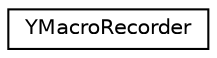 digraph "Graphical Class Hierarchy"
{
 // LATEX_PDF_SIZE
  edge [fontname="Helvetica",fontsize="10",labelfontname="Helvetica",labelfontsize="10"];
  node [fontname="Helvetica",fontsize="10",shape=record];
  rankdir="LR";
  Node0 [label="YMacroRecorder",height=0.2,width=0.4,color="black", fillcolor="white", style="filled",URL="$classYMacroRecorder.html",tooltip=" "];
}
